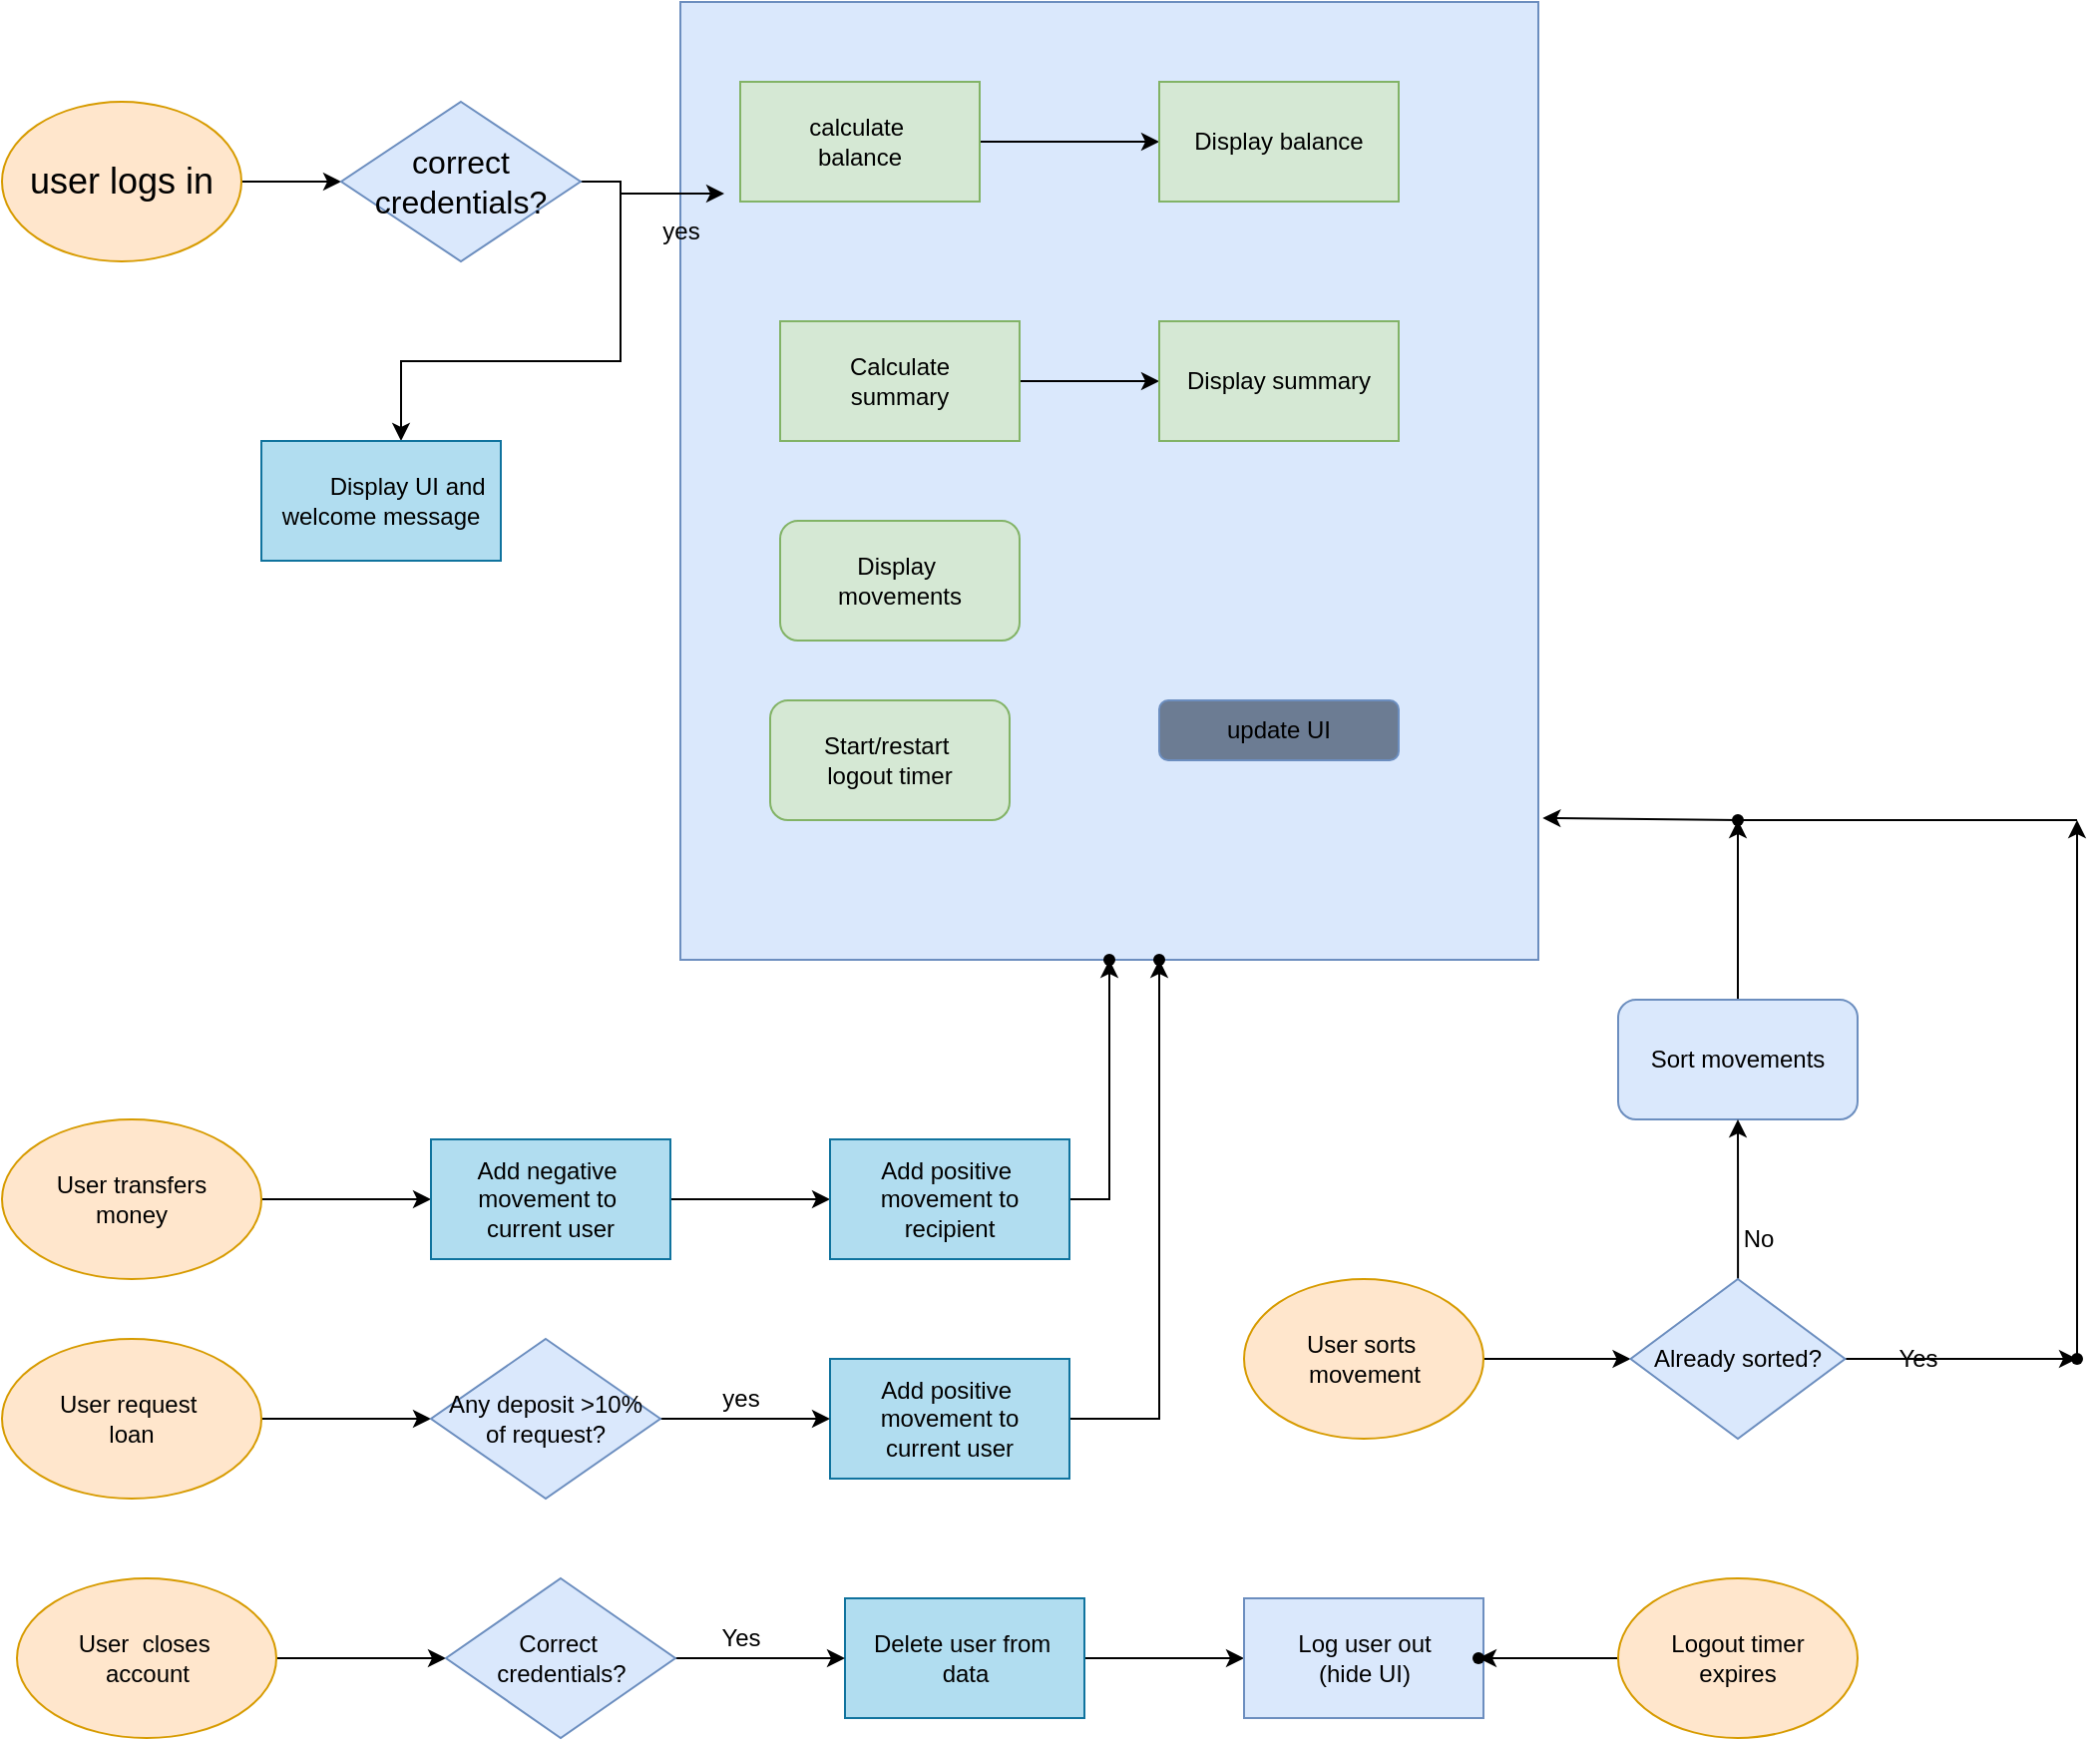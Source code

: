 <mxfile version="21.0.6" type="github"><diagram name="Page-1" id="1T7dP0Pds_GzoR5H6M4y"><mxGraphModel dx="1434" dy="774" grid="1" gridSize="10" guides="1" tooltips="1" connect="1" arrows="1" fold="1" page="1" pageScale="1" pageWidth="850" pageHeight="1100" background="#ffffff" math="0" shadow="0"><root><mxCell id="0"/><mxCell id="1" parent="0"/><mxCell id="UYCoLVOWUwV7NtzuxPIV-19" value="" style="rounded=0;whiteSpace=wrap;html=1;fillColor=#dae8fc;strokeColor=#6c8ebf;" vertex="1" parent="1"><mxGeometry x="380" y="220" width="430" height="480" as="geometry"/></mxCell><mxCell id="UYCoLVOWUwV7NtzuxPIV-3" value="" style="edgeStyle=orthogonalEdgeStyle;rounded=0;orthogonalLoop=1;jettySize=auto;html=1;" edge="1" parent="1" source="UYCoLVOWUwV7NtzuxPIV-1" target="UYCoLVOWUwV7NtzuxPIV-2"><mxGeometry relative="1" as="geometry"/></mxCell><mxCell id="UYCoLVOWUwV7NtzuxPIV-1" value="&lt;font style=&quot;font-size: 18px;&quot;&gt;user logs in&lt;/font&gt;" style="ellipse;whiteSpace=wrap;html=1;fillColor=#ffe6cc;strokeColor=#d79b00;" vertex="1" parent="1"><mxGeometry x="40" y="270" width="120" height="80" as="geometry"/></mxCell><mxCell id="UYCoLVOWUwV7NtzuxPIV-5" value="" style="edgeStyle=orthogonalEdgeStyle;rounded=0;orthogonalLoop=1;jettySize=auto;html=1;endSize=6;entryX=1.05;entryY=-0.133;entryDx=0;entryDy=0;entryPerimeter=0;" edge="1" parent="1" source="UYCoLVOWUwV7NtzuxPIV-2" target="UYCoLVOWUwV7NtzuxPIV-16"><mxGeometry relative="1" as="geometry"/></mxCell><mxCell id="UYCoLVOWUwV7NtzuxPIV-15" style="edgeStyle=orthogonalEdgeStyle;rounded=0;orthogonalLoop=1;jettySize=auto;html=1;endArrow=classic;endFill=1;" edge="1" parent="1" source="UYCoLVOWUwV7NtzuxPIV-2"><mxGeometry relative="1" as="geometry"><mxPoint x="240" y="440" as="targetPoint"/><Array as="points"><mxPoint x="350" y="310"/><mxPoint x="240" y="400"/></Array></mxGeometry></mxCell><mxCell id="UYCoLVOWUwV7NtzuxPIV-2" value="&lt;font size=&quot;3&quot;&gt;correct credentials?&lt;/font&gt;" style="rhombus;whiteSpace=wrap;html=1;fillColor=#dae8fc;strokeColor=#6c8ebf;" vertex="1" parent="1"><mxGeometry x="210" y="270" width="120" height="80" as="geometry"/></mxCell><mxCell id="UYCoLVOWUwV7NtzuxPIV-7" value="" style="edgeStyle=orthogonalEdgeStyle;rounded=0;orthogonalLoop=1;jettySize=auto;html=1;" edge="1" parent="1" source="UYCoLVOWUwV7NtzuxPIV-4" target="UYCoLVOWUwV7NtzuxPIV-6"><mxGeometry relative="1" as="geometry"/></mxCell><mxCell id="UYCoLVOWUwV7NtzuxPIV-4" value="calculate&amp;nbsp;&lt;br&gt;balance" style="whiteSpace=wrap;html=1;fillColor=#d5e8d4;strokeColor=#82b366;" vertex="1" parent="1"><mxGeometry x="410" y="260" width="120" height="60" as="geometry"/></mxCell><mxCell id="UYCoLVOWUwV7NtzuxPIV-6" value="Display balance" style="whiteSpace=wrap;html=1;fillColor=#d5e8d4;strokeColor=#82b366;" vertex="1" parent="1"><mxGeometry x="620" y="260" width="120" height="60" as="geometry"/></mxCell><mxCell id="UYCoLVOWUwV7NtzuxPIV-10" value="" style="edgeStyle=orthogonalEdgeStyle;rounded=0;orthogonalLoop=1;jettySize=auto;html=1;" edge="1" parent="1" source="UYCoLVOWUwV7NtzuxPIV-8" target="UYCoLVOWUwV7NtzuxPIV-9"><mxGeometry relative="1" as="geometry"/></mxCell><mxCell id="UYCoLVOWUwV7NtzuxPIV-8" value="Calculate&lt;br&gt;summary" style="whiteSpace=wrap;html=1;fillColor=#d5e8d4;strokeColor=#82b366;" vertex="1" parent="1"><mxGeometry x="430" y="380" width="120" height="60" as="geometry"/></mxCell><mxCell id="UYCoLVOWUwV7NtzuxPIV-9" value="Display summary" style="whiteSpace=wrap;html=1;fillColor=#d5e8d4;strokeColor=#82b366;" vertex="1" parent="1"><mxGeometry x="620" y="380" width="120" height="60" as="geometry"/></mxCell><mxCell id="UYCoLVOWUwV7NtzuxPIV-16" value="yes" style="text;html=1;align=center;verticalAlign=middle;resizable=0;points=[];autosize=1;strokeColor=none;fillColor=none;" vertex="1" parent="1"><mxGeometry x="360" y="320" width="40" height="30" as="geometry"/></mxCell><mxCell id="UYCoLVOWUwV7NtzuxPIV-17" value="&lt;span style=&quot;white-space: pre;&quot;&gt;&#9;&lt;/span&gt;Display UI and welcome message" style="whiteSpace=wrap;html=1;fillColor=#b1ddf0;strokeColor=#10739e;" vertex="1" parent="1"><mxGeometry x="170" y="440" width="120" height="60" as="geometry"/></mxCell><mxCell id="UYCoLVOWUwV7NtzuxPIV-22" value="Display&amp;nbsp;&lt;br&gt;movements" style="rounded=1;whiteSpace=wrap;html=1;fillColor=#d5e8d4;strokeColor=#82b366;" vertex="1" parent="1"><mxGeometry x="430" y="480" width="120" height="60" as="geometry"/></mxCell><mxCell id="UYCoLVOWUwV7NtzuxPIV-23" value="Start/restart&amp;nbsp;&lt;br&gt;logout timer" style="rounded=1;whiteSpace=wrap;html=1;fillColor=#d5e8d4;strokeColor=#82b366;" vertex="1" parent="1"><mxGeometry x="425" y="570" width="120" height="60" as="geometry"/></mxCell><mxCell id="UYCoLVOWUwV7NtzuxPIV-24" value="update UI" style="rounded=1;whiteSpace=wrap;html=1;fillColor=#6c7c93;strokeColor=#6c8ebf;shadow=0;labelBackgroundColor=none;labelBorderColor=none;gradientColor=none;" vertex="1" parent="1"><mxGeometry x="620" y="570" width="120" height="30" as="geometry"/></mxCell><mxCell id="UYCoLVOWUwV7NtzuxPIV-79" value="" style="edgeStyle=orthogonalEdgeStyle;rounded=0;orthogonalLoop=1;jettySize=auto;html=1;" edge="1" parent="1" source="UYCoLVOWUwV7NtzuxPIV-26" target="UYCoLVOWUwV7NtzuxPIV-78"><mxGeometry relative="1" as="geometry"/></mxCell><mxCell id="UYCoLVOWUwV7NtzuxPIV-26" value="Sort movements" style="rounded=1;whiteSpace=wrap;html=1;fillColor=#dae8fc;strokeColor=#6c8ebf;" vertex="1" parent="1"><mxGeometry x="850" y="720" width="120" height="60" as="geometry"/></mxCell><mxCell id="UYCoLVOWUwV7NtzuxPIV-29" value="" style="edgeStyle=orthogonalEdgeStyle;rounded=0;orthogonalLoop=1;jettySize=auto;html=1;" edge="1" parent="1" source="UYCoLVOWUwV7NtzuxPIV-27" target="UYCoLVOWUwV7NtzuxPIV-28"><mxGeometry relative="1" as="geometry"/></mxCell><mxCell id="UYCoLVOWUwV7NtzuxPIV-27" value="User transfers&lt;br&gt;money" style="ellipse;whiteSpace=wrap;html=1;fillColor=#ffe6cc;strokeColor=#d79b00;" vertex="1" parent="1"><mxGeometry x="40" y="780" width="130" height="80" as="geometry"/></mxCell><mxCell id="UYCoLVOWUwV7NtzuxPIV-31" value="" style="edgeStyle=orthogonalEdgeStyle;rounded=0;orthogonalLoop=1;jettySize=auto;html=1;" edge="1" parent="1" source="UYCoLVOWUwV7NtzuxPIV-28" target="UYCoLVOWUwV7NtzuxPIV-30"><mxGeometry relative="1" as="geometry"/></mxCell><mxCell id="UYCoLVOWUwV7NtzuxPIV-28" value="Add negative&amp;nbsp;&lt;br&gt;movement to&amp;nbsp;&lt;br&gt;current user" style="whiteSpace=wrap;html=1;fillColor=#b1ddf0;strokeColor=#10739e;" vertex="1" parent="1"><mxGeometry x="255" y="790" width="120" height="60" as="geometry"/></mxCell><mxCell id="UYCoLVOWUwV7NtzuxPIV-48" value="" style="edgeStyle=orthogonalEdgeStyle;rounded=0;orthogonalLoop=1;jettySize=auto;html=1;" edge="1" parent="1" source="UYCoLVOWUwV7NtzuxPIV-30" target="UYCoLVOWUwV7NtzuxPIV-47"><mxGeometry relative="1" as="geometry"/></mxCell><mxCell id="UYCoLVOWUwV7NtzuxPIV-30" value="Add positive&amp;nbsp;&lt;br&gt;movement to&lt;br&gt;recipient" style="whiteSpace=wrap;html=1;fillColor=#b1ddf0;strokeColor=#10739e;" vertex="1" parent="1"><mxGeometry x="455" y="790" width="120" height="60" as="geometry"/></mxCell><mxCell id="UYCoLVOWUwV7NtzuxPIV-42" value="" style="edgeStyle=orthogonalEdgeStyle;rounded=0;orthogonalLoop=1;jettySize=auto;html=1;" edge="1" parent="1" source="UYCoLVOWUwV7NtzuxPIV-39"><mxGeometry relative="1" as="geometry"><mxPoint x="255" y="930" as="targetPoint"/></mxGeometry></mxCell><mxCell id="UYCoLVOWUwV7NtzuxPIV-39" value="User request&amp;nbsp;&lt;br&gt;loan" style="ellipse;whiteSpace=wrap;html=1;fillColor=#ffe6cc;strokeColor=#d79b00;" vertex="1" parent="1"><mxGeometry x="40" y="890" width="130" height="80" as="geometry"/></mxCell><mxCell id="UYCoLVOWUwV7NtzuxPIV-46" value="" style="edgeStyle=orthogonalEdgeStyle;rounded=0;orthogonalLoop=1;jettySize=auto;html=1;" edge="1" parent="1" source="UYCoLVOWUwV7NtzuxPIV-41" target="UYCoLVOWUwV7NtzuxPIV-45"><mxGeometry relative="1" as="geometry"/></mxCell><mxCell id="UYCoLVOWUwV7NtzuxPIV-41" value="Add positive&amp;nbsp;&lt;br&gt;movement to&lt;br&gt;current user" style="whiteSpace=wrap;html=1;fillColor=#b1ddf0;strokeColor=#10739e;" vertex="1" parent="1"><mxGeometry x="455" y="900" width="120" height="60" as="geometry"/></mxCell><mxCell id="UYCoLVOWUwV7NtzuxPIV-44" value="" style="edgeStyle=orthogonalEdgeStyle;rounded=0;orthogonalLoop=1;jettySize=auto;html=1;" edge="1" parent="1" source="UYCoLVOWUwV7NtzuxPIV-43" target="UYCoLVOWUwV7NtzuxPIV-41"><mxGeometry relative="1" as="geometry"/></mxCell><mxCell id="UYCoLVOWUwV7NtzuxPIV-43" value="Any deposit &amp;gt;10%&lt;br&gt;of request?" style="rhombus;whiteSpace=wrap;html=1;fillColor=#dae8fc;strokeColor=#6c8ebf;" vertex="1" parent="1"><mxGeometry x="255" y="890" width="115" height="80" as="geometry"/></mxCell><mxCell id="UYCoLVOWUwV7NtzuxPIV-45" value="" style="shape=waypoint;sketch=0;size=6;pointerEvents=1;points=[];fillColor=default;resizable=0;rotatable=0;perimeter=centerPerimeter;snapToPoint=1;" vertex="1" parent="1"><mxGeometry x="610" y="690" width="20" height="20" as="geometry"/></mxCell><mxCell id="UYCoLVOWUwV7NtzuxPIV-47" value="" style="shape=waypoint;sketch=0;size=6;pointerEvents=1;points=[];fillColor=default;resizable=0;rotatable=0;perimeter=centerPerimeter;snapToPoint=1;" vertex="1" parent="1"><mxGeometry x="585" y="690" width="20" height="20" as="geometry"/></mxCell><mxCell id="UYCoLVOWUwV7NtzuxPIV-49" value="" style="edgeStyle=orthogonalEdgeStyle;rounded=0;orthogonalLoop=1;jettySize=auto;html=1;" edge="1" parent="1" source="UYCoLVOWUwV7NtzuxPIV-50"><mxGeometry relative="1" as="geometry"><mxPoint x="262.5" y="1050" as="targetPoint"/></mxGeometry></mxCell><mxCell id="UYCoLVOWUwV7NtzuxPIV-50" value="User&amp;nbsp; closes&amp;nbsp;&lt;br&gt;account" style="ellipse;whiteSpace=wrap;html=1;fillColor=#ffe6cc;strokeColor=#d79b00;" vertex="1" parent="1"><mxGeometry x="47.5" y="1010" width="130" height="80" as="geometry"/></mxCell><mxCell id="UYCoLVOWUwV7NtzuxPIV-55" value="" style="edgeStyle=orthogonalEdgeStyle;rounded=0;orthogonalLoop=1;jettySize=auto;html=1;" edge="1" parent="1" source="UYCoLVOWUwV7NtzuxPIV-51" target="UYCoLVOWUwV7NtzuxPIV-54"><mxGeometry relative="1" as="geometry"/></mxCell><mxCell id="UYCoLVOWUwV7NtzuxPIV-51" value="Delete user from&amp;nbsp;&lt;br&gt;data" style="whiteSpace=wrap;html=1;fillColor=#b1ddf0;strokeColor=#10739e;" vertex="1" parent="1"><mxGeometry x="462.5" y="1020" width="120" height="60" as="geometry"/></mxCell><mxCell id="UYCoLVOWUwV7NtzuxPIV-52" value="" style="edgeStyle=orthogonalEdgeStyle;rounded=0;orthogonalLoop=1;jettySize=auto;html=1;" edge="1" parent="1" source="UYCoLVOWUwV7NtzuxPIV-53" target="UYCoLVOWUwV7NtzuxPIV-51"><mxGeometry relative="1" as="geometry"/></mxCell><mxCell id="UYCoLVOWUwV7NtzuxPIV-53" value="Correct&amp;nbsp;&lt;br&gt;credentials?" style="rhombus;whiteSpace=wrap;html=1;fillColor=#dae8fc;strokeColor=#6c8ebf;" vertex="1" parent="1"><mxGeometry x="262.5" y="1010" width="115" height="80" as="geometry"/></mxCell><mxCell id="UYCoLVOWUwV7NtzuxPIV-54" value="Log user out&lt;br&gt;(hide UI)" style="whiteSpace=wrap;html=1;fillColor=#dae8fc;strokeColor=#6c8ebf;" vertex="1" parent="1"><mxGeometry x="662.5" y="1020" width="120" height="60" as="geometry"/></mxCell><mxCell id="UYCoLVOWUwV7NtzuxPIV-60" value="" style="edgeStyle=orthogonalEdgeStyle;rounded=0;orthogonalLoop=1;jettySize=auto;html=1;" edge="1" parent="1" source="UYCoLVOWUwV7NtzuxPIV-58" target="UYCoLVOWUwV7NtzuxPIV-59"><mxGeometry relative="1" as="geometry"/></mxCell><mxCell id="UYCoLVOWUwV7NtzuxPIV-58" value="Logout timer&lt;br&gt;expires" style="ellipse;whiteSpace=wrap;html=1;fillColor=#ffe6cc;strokeColor=#d79b00;" vertex="1" parent="1"><mxGeometry x="850" y="1010" width="120" height="80" as="geometry"/></mxCell><mxCell id="UYCoLVOWUwV7NtzuxPIV-59" value="" style="shape=waypoint;sketch=0;size=6;pointerEvents=1;points=[];fillColor=default;resizable=0;rotatable=0;perimeter=centerPerimeter;snapToPoint=1;" vertex="1" parent="1"><mxGeometry x="770" y="1040" width="20" height="20" as="geometry"/></mxCell><mxCell id="UYCoLVOWUwV7NtzuxPIV-63" value="" style="edgeStyle=orthogonalEdgeStyle;rounded=0;orthogonalLoop=1;jettySize=auto;html=1;" edge="1" parent="1" source="UYCoLVOWUwV7NtzuxPIV-61" target="UYCoLVOWUwV7NtzuxPIV-62"><mxGeometry relative="1" as="geometry"/></mxCell><mxCell id="UYCoLVOWUwV7NtzuxPIV-61" value="User sorts&amp;nbsp;&lt;br&gt;movement" style="ellipse;whiteSpace=wrap;html=1;fillColor=#ffe6cc;strokeColor=#d79b00;" vertex="1" parent="1"><mxGeometry x="662.5" y="860" width="120" height="80" as="geometry"/></mxCell><mxCell id="UYCoLVOWUwV7NtzuxPIV-64" value="" style="edgeStyle=orthogonalEdgeStyle;rounded=0;orthogonalLoop=1;jettySize=auto;html=1;" edge="1" parent="1" source="UYCoLVOWUwV7NtzuxPIV-62" target="UYCoLVOWUwV7NtzuxPIV-26"><mxGeometry relative="1" as="geometry"/></mxCell><mxCell id="UYCoLVOWUwV7NtzuxPIV-72" value="" style="edgeStyle=orthogonalEdgeStyle;rounded=0;orthogonalLoop=1;jettySize=auto;html=1;" edge="1" parent="1" source="UYCoLVOWUwV7NtzuxPIV-62" target="UYCoLVOWUwV7NtzuxPIV-71"><mxGeometry relative="1" as="geometry"/></mxCell><mxCell id="UYCoLVOWUwV7NtzuxPIV-62" value="Already sorted?" style="rhombus;whiteSpace=wrap;html=1;fillColor=#dae8fc;strokeColor=#6c8ebf;" vertex="1" parent="1"><mxGeometry x="856.25" y="860" width="107.5" height="80" as="geometry"/></mxCell><mxCell id="UYCoLVOWUwV7NtzuxPIV-66" value="" style="rounded=0;orthogonalLoop=1;jettySize=auto;html=1;movable=1;resizable=1;rotatable=1;deletable=1;editable=1;locked=0;connectable=1;" edge="1" parent="1"><mxGeometry relative="1" as="geometry"><mxPoint x="1080" y="900" as="sourcePoint"/><mxPoint x="1080" y="630" as="targetPoint"/></mxGeometry></mxCell><mxCell id="UYCoLVOWUwV7NtzuxPIV-71" value="" style="shape=waypoint;sketch=0;size=6;pointerEvents=1;points=[];fillColor=default;resizable=0;rotatable=0;perimeter=centerPerimeter;snapToPoint=1;" vertex="1" parent="1"><mxGeometry x="1070" y="890" width="20" height="20" as="geometry"/></mxCell><mxCell id="UYCoLVOWUwV7NtzuxPIV-73" value="" style="rounded=0;orthogonalLoop=1;jettySize=auto;html=1;movable=1;resizable=1;rotatable=1;deletable=1;editable=1;locked=0;connectable=1;entryX=1.005;entryY=0.852;entryDx=0;entryDy=0;entryPerimeter=0;startArrow=none;" edge="1" parent="1" source="UYCoLVOWUwV7NtzuxPIV-78" target="UYCoLVOWUwV7NtzuxPIV-19"><mxGeometry relative="1" as="geometry"><mxPoint x="1080" y="630" as="sourcePoint"/><mxPoint x="880" y="630" as="targetPoint"/></mxGeometry></mxCell><mxCell id="UYCoLVOWUwV7NtzuxPIV-74" value="No" style="text;html=1;align=center;verticalAlign=middle;resizable=0;points=[];autosize=1;strokeColor=none;fillColor=none;" vertex="1" parent="1"><mxGeometry x="900" y="825" width="40" height="30" as="geometry"/></mxCell><mxCell id="UYCoLVOWUwV7NtzuxPIV-75" value="Yes" style="text;html=1;align=center;verticalAlign=middle;resizable=0;points=[];autosize=1;strokeColor=none;fillColor=none;" vertex="1" parent="1"><mxGeometry x="980" y="885" width="40" height="30" as="geometry"/></mxCell><mxCell id="UYCoLVOWUwV7NtzuxPIV-76" value="yes" style="text;html=1;align=center;verticalAlign=middle;resizable=0;points=[];autosize=1;strokeColor=none;fillColor=none;" vertex="1" parent="1"><mxGeometry x="390" y="905" width="40" height="30" as="geometry"/></mxCell><mxCell id="UYCoLVOWUwV7NtzuxPIV-77" value="Yes" style="text;html=1;align=center;verticalAlign=middle;resizable=0;points=[];autosize=1;strokeColor=none;fillColor=none;" vertex="1" parent="1"><mxGeometry x="390" y="1025" width="40" height="30" as="geometry"/></mxCell><mxCell id="UYCoLVOWUwV7NtzuxPIV-80" value="" style="rounded=0;orthogonalLoop=1;jettySize=auto;html=1;movable=1;resizable=1;rotatable=1;deletable=1;editable=1;locked=0;connectable=1;entryDx=0;entryDy=0;entryPerimeter=0;endArrow=none;" edge="1" parent="1" target="UYCoLVOWUwV7NtzuxPIV-78"><mxGeometry relative="1" as="geometry"><mxPoint x="1080" y="630" as="sourcePoint"/><mxPoint x="812" y="629" as="targetPoint"/></mxGeometry></mxCell><mxCell id="UYCoLVOWUwV7NtzuxPIV-78" value="" style="shape=waypoint;sketch=0;size=6;pointerEvents=1;points=[];fillColor=default;resizable=0;rotatable=0;perimeter=centerPerimeter;snapToPoint=1;rounded=1;" vertex="1" parent="1"><mxGeometry x="900" y="620" width="20" height="20" as="geometry"/></mxCell></root></mxGraphModel></diagram></mxfile>